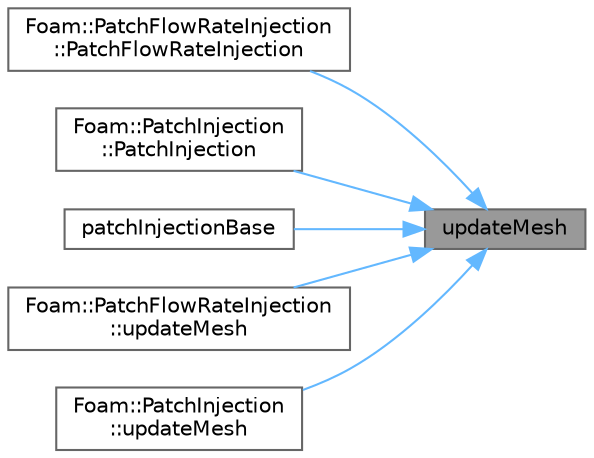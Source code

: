 digraph "updateMesh"
{
 // LATEX_PDF_SIZE
  bgcolor="transparent";
  edge [fontname=Helvetica,fontsize=10,labelfontname=Helvetica,labelfontsize=10];
  node [fontname=Helvetica,fontsize=10,shape=box,height=0.2,width=0.4];
  rankdir="RL";
  Node1 [id="Node000001",label="updateMesh",height=0.2,width=0.4,color="gray40", fillcolor="grey60", style="filled", fontcolor="black",tooltip=" "];
  Node1 -> Node2 [id="edge1_Node000001_Node000002",dir="back",color="steelblue1",style="solid",tooltip=" "];
  Node2 [id="Node000002",label="Foam::PatchFlowRateInjection\l::PatchFlowRateInjection",height=0.2,width=0.4,color="grey40", fillcolor="white", style="filled",URL="$classFoam_1_1PatchFlowRateInjection.html#a91ebd5a3a02fc32a75bf8b93768e6017",tooltip=" "];
  Node1 -> Node3 [id="edge2_Node000001_Node000003",dir="back",color="steelblue1",style="solid",tooltip=" "];
  Node3 [id="Node000003",label="Foam::PatchInjection\l::PatchInjection",height=0.2,width=0.4,color="grey40", fillcolor="white", style="filled",URL="$classFoam_1_1PatchInjection.html#aa9c5600f0c25be3019777cc1d743ba6b",tooltip=" "];
  Node1 -> Node4 [id="edge3_Node000001_Node000004",dir="back",color="steelblue1",style="solid",tooltip=" "];
  Node4 [id="Node000004",label="patchInjectionBase",height=0.2,width=0.4,color="grey40", fillcolor="white", style="filled",URL="$classFoam_1_1patchInjectionBase.html#a64c19b20dfa68bf32dc46dd10079f8a0",tooltip=" "];
  Node1 -> Node5 [id="edge4_Node000001_Node000005",dir="back",color="steelblue1",style="solid",tooltip=" "];
  Node5 [id="Node000005",label="Foam::PatchFlowRateInjection\l::updateMesh",height=0.2,width=0.4,color="grey40", fillcolor="white", style="filled",URL="$classFoam_1_1PatchFlowRateInjection.html#ae5693a309a936ac1040dd48c2881677f",tooltip=" "];
  Node1 -> Node6 [id="edge5_Node000001_Node000006",dir="back",color="steelblue1",style="solid",tooltip=" "];
  Node6 [id="Node000006",label="Foam::PatchInjection\l::updateMesh",height=0.2,width=0.4,color="grey40", fillcolor="white", style="filled",URL="$classFoam_1_1PatchInjection.html#ae5693a309a936ac1040dd48c2881677f",tooltip=" "];
}
